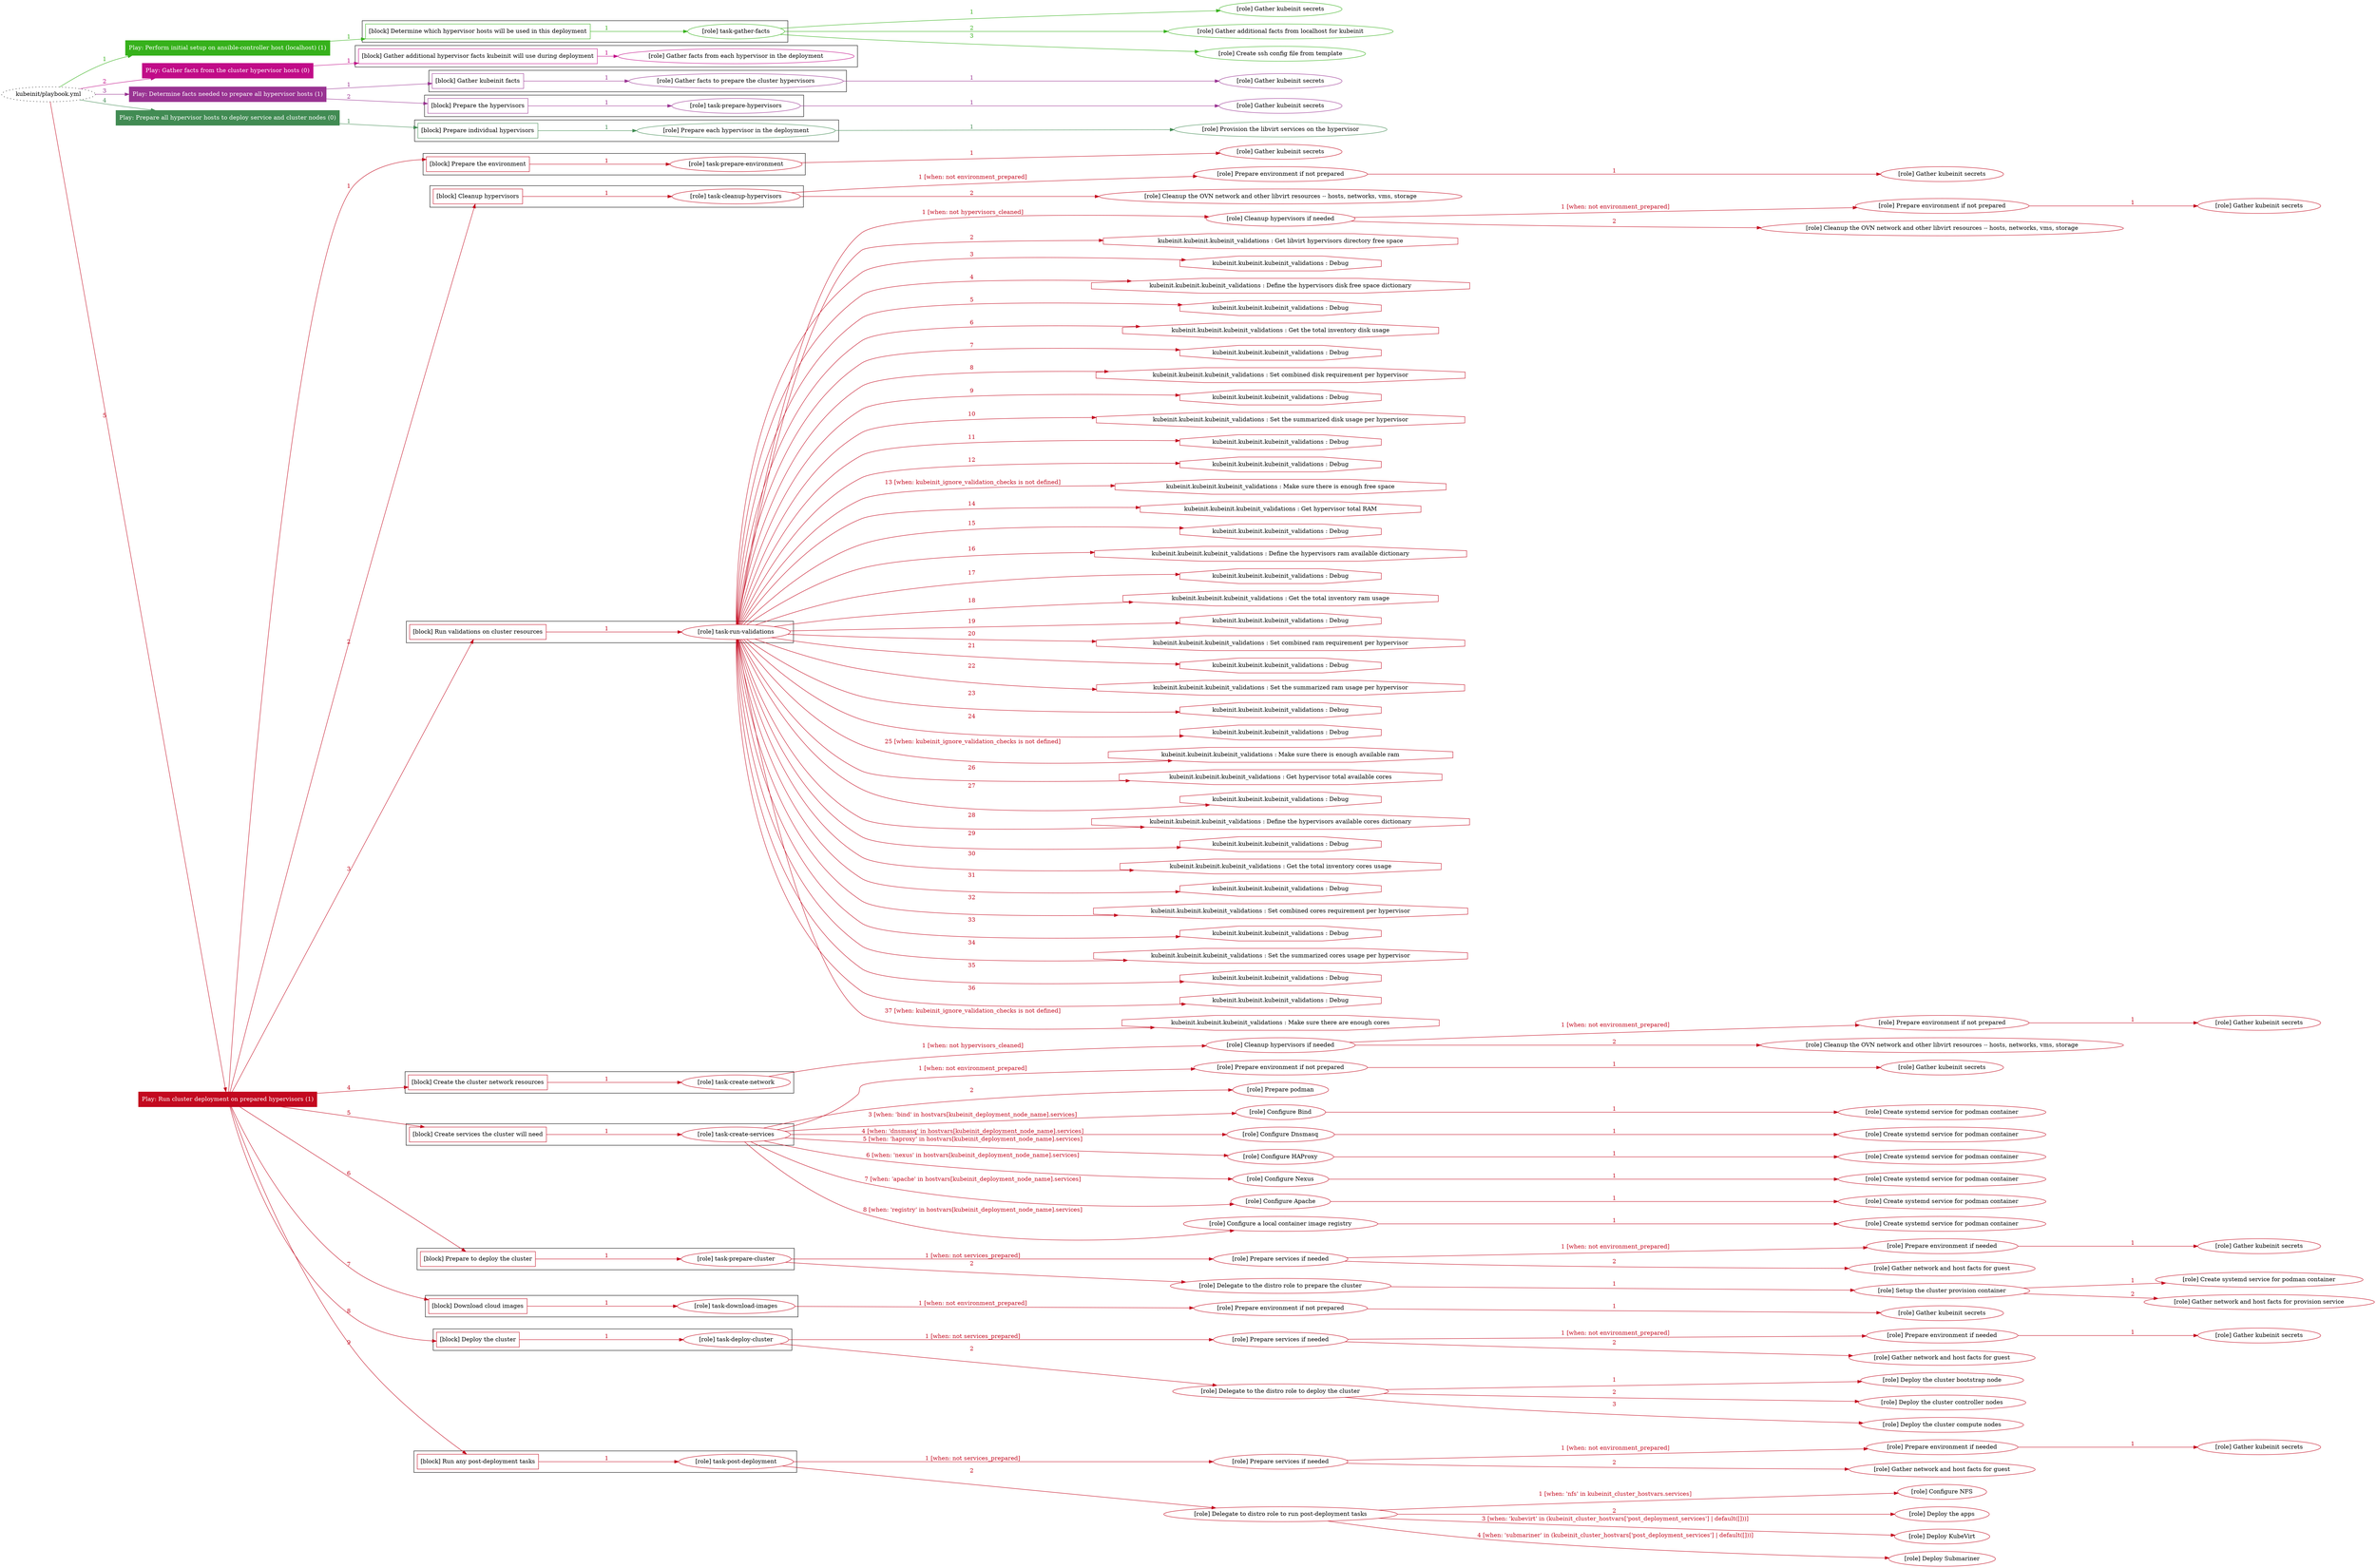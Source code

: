 digraph {
	graph [concentrate=true ordering=in rankdir=LR ratio=fill]
	edge [esep=5 sep=10]
	"kubeinit/playbook.yml" [URL="/home/runner/work/kubeinit/kubeinit/kubeinit/playbook.yml" id=playbook_defd6d3c style=dotted]
	play_cadb5b69 [label="Play: Perform initial setup on ansible-controller host (localhost) (1)" URL="/home/runner/work/kubeinit/kubeinit/kubeinit/playbook.yml" color="#36b11b" fontcolor="#ffffff" id=play_cadb5b69 shape=box style=filled tooltip=localhost]
	"kubeinit/playbook.yml" -> play_cadb5b69 [label="1 " color="#36b11b" fontcolor="#36b11b" id=edge_41738f1e labeltooltip="1 " tooltip="1 "]
	subgraph "Gather kubeinit secrets" {
		role_c99b0bc4 [label="[role] Gather kubeinit secrets" URL="/home/runner/.ansible/collections/ansible_collections/kubeinit/kubeinit/roles/kubeinit_prepare/tasks/build_hypervisors_group.yml" color="#36b11b" id=role_c99b0bc4 tooltip="Gather kubeinit secrets"]
	}
	subgraph "Gather additional facts from localhost for kubeinit" {
		role_4a5fd40f [label="[role] Gather additional facts from localhost for kubeinit" URL="/home/runner/.ansible/collections/ansible_collections/kubeinit/kubeinit/roles/kubeinit_prepare/tasks/build_hypervisors_group.yml" color="#36b11b" id=role_4a5fd40f tooltip="Gather additional facts from localhost for kubeinit"]
	}
	subgraph "Create ssh config file from template" {
		role_131f2c33 [label="[role] Create ssh config file from template" URL="/home/runner/.ansible/collections/ansible_collections/kubeinit/kubeinit/roles/kubeinit_prepare/tasks/build_hypervisors_group.yml" color="#36b11b" id=role_131f2c33 tooltip="Create ssh config file from template"]
	}
	subgraph "task-gather-facts" {
		role_2136cd64 [label="[role] task-gather-facts" URL="/home/runner/work/kubeinit/kubeinit/kubeinit/playbook.yml" color="#36b11b" id=role_2136cd64 tooltip="task-gather-facts"]
		role_2136cd64 -> role_c99b0bc4 [label="1 " color="#36b11b" fontcolor="#36b11b" id=edge_e270935b labeltooltip="1 " tooltip="1 "]
		role_2136cd64 -> role_4a5fd40f [label="2 " color="#36b11b" fontcolor="#36b11b" id=edge_f7240ece labeltooltip="2 " tooltip="2 "]
		role_2136cd64 -> role_131f2c33 [label="3 " color="#36b11b" fontcolor="#36b11b" id=edge_73e0a546 labeltooltip="3 " tooltip="3 "]
	}
	subgraph "Play: Perform initial setup on ansible-controller host (localhost) (1)" {
		play_cadb5b69 -> block_1c2b9fc7 [label=1 color="#36b11b" fontcolor="#36b11b" id=edge_fa8599db labeltooltip=1 tooltip=1]
		subgraph cluster_block_1c2b9fc7 {
			block_1c2b9fc7 [label="[block] Determine which hypervisor hosts will be used in this deployment" URL="/home/runner/work/kubeinit/kubeinit/kubeinit/playbook.yml" color="#36b11b" id=block_1c2b9fc7 labeltooltip="Determine which hypervisor hosts will be used in this deployment" shape=box tooltip="Determine which hypervisor hosts will be used in this deployment"]
			block_1c2b9fc7 -> role_2136cd64 [label="1 " color="#36b11b" fontcolor="#36b11b" id=edge_316c8d3b labeltooltip="1 " tooltip="1 "]
		}
	}
	play_e685a822 [label="Play: Gather facts from the cluster hypervisor hosts (0)" URL="/home/runner/work/kubeinit/kubeinit/kubeinit/playbook.yml" color="#c10b88" fontcolor="#ffffff" id=play_e685a822 shape=box style=filled tooltip="Play: Gather facts from the cluster hypervisor hosts (0)"]
	"kubeinit/playbook.yml" -> play_e685a822 [label="2 " color="#c10b88" fontcolor="#c10b88" id=edge_7990fff9 labeltooltip="2 " tooltip="2 "]
	subgraph "Gather facts from each hypervisor in the deployment" {
		role_2b73b4a5 [label="[role] Gather facts from each hypervisor in the deployment" URL="/home/runner/work/kubeinit/kubeinit/kubeinit/playbook.yml" color="#c10b88" id=role_2b73b4a5 tooltip="Gather facts from each hypervisor in the deployment"]
	}
	subgraph "Play: Gather facts from the cluster hypervisor hosts (0)" {
		play_e685a822 -> block_6120fcb5 [label=1 color="#c10b88" fontcolor="#c10b88" id=edge_a12c9599 labeltooltip=1 tooltip=1]
		subgraph cluster_block_6120fcb5 {
			block_6120fcb5 [label="[block] Gather additional hypervisor facts kubeinit will use during deployment" URL="/home/runner/work/kubeinit/kubeinit/kubeinit/playbook.yml" color="#c10b88" id=block_6120fcb5 labeltooltip="Gather additional hypervisor facts kubeinit will use during deployment" shape=box tooltip="Gather additional hypervisor facts kubeinit will use during deployment"]
			block_6120fcb5 -> role_2b73b4a5 [label="1 " color="#c10b88" fontcolor="#c10b88" id=edge_1397161a labeltooltip="1 " tooltip="1 "]
		}
	}
	play_0b59ffd7 [label="Play: Determine facts needed to prepare all hypervisor hosts (1)" URL="/home/runner/work/kubeinit/kubeinit/kubeinit/playbook.yml" color="#993392" fontcolor="#ffffff" id=play_0b59ffd7 shape=box style=filled tooltip=localhost]
	"kubeinit/playbook.yml" -> play_0b59ffd7 [label="3 " color="#993392" fontcolor="#993392" id=edge_f92780e1 labeltooltip="3 " tooltip="3 "]
	subgraph "Gather kubeinit secrets" {
		role_fa0de8d3 [label="[role] Gather kubeinit secrets" URL="/home/runner/.ansible/collections/ansible_collections/kubeinit/kubeinit/roles/kubeinit_prepare/tasks/gather_kubeinit_facts.yml" color="#993392" id=role_fa0de8d3 tooltip="Gather kubeinit secrets"]
	}
	subgraph "Gather facts to prepare the cluster hypervisors" {
		role_9e778212 [label="[role] Gather facts to prepare the cluster hypervisors" URL="/home/runner/work/kubeinit/kubeinit/kubeinit/playbook.yml" color="#993392" id=role_9e778212 tooltip="Gather facts to prepare the cluster hypervisors"]
		role_9e778212 -> role_fa0de8d3 [label="1 " color="#993392" fontcolor="#993392" id=edge_2749f65e labeltooltip="1 " tooltip="1 "]
	}
	subgraph "Gather kubeinit secrets" {
		role_ca6a8379 [label="[role] Gather kubeinit secrets" URL="/home/runner/.ansible/collections/ansible_collections/kubeinit/kubeinit/roles/kubeinit_prepare/tasks/gather_kubeinit_facts.yml" color="#993392" id=role_ca6a8379 tooltip="Gather kubeinit secrets"]
	}
	subgraph "task-prepare-hypervisors" {
		role_f93fc26d [label="[role] task-prepare-hypervisors" URL="/home/runner/work/kubeinit/kubeinit/kubeinit/playbook.yml" color="#993392" id=role_f93fc26d tooltip="task-prepare-hypervisors"]
		role_f93fc26d -> role_ca6a8379 [label="1 " color="#993392" fontcolor="#993392" id=edge_3955115e labeltooltip="1 " tooltip="1 "]
	}
	subgraph "Play: Determine facts needed to prepare all hypervisor hosts (1)" {
		play_0b59ffd7 -> block_5ea958ad [label=1 color="#993392" fontcolor="#993392" id=edge_079eda52 labeltooltip=1 tooltip=1]
		subgraph cluster_block_5ea958ad {
			block_5ea958ad [label="[block] Gather kubeinit facts" URL="/home/runner/work/kubeinit/kubeinit/kubeinit/playbook.yml" color="#993392" id=block_5ea958ad labeltooltip="Gather kubeinit facts" shape=box tooltip="Gather kubeinit facts"]
			block_5ea958ad -> role_9e778212 [label="1 " color="#993392" fontcolor="#993392" id=edge_c44f5fae labeltooltip="1 " tooltip="1 "]
		}
		play_0b59ffd7 -> block_9f57995d [label=2 color="#993392" fontcolor="#993392" id=edge_d08e2d30 labeltooltip=2 tooltip=2]
		subgraph cluster_block_9f57995d {
			block_9f57995d [label="[block] Prepare the hypervisors" URL="/home/runner/work/kubeinit/kubeinit/kubeinit/playbook.yml" color="#993392" id=block_9f57995d labeltooltip="Prepare the hypervisors" shape=box tooltip="Prepare the hypervisors"]
			block_9f57995d -> role_f93fc26d [label="1 " color="#993392" fontcolor="#993392" id=edge_d56711bc labeltooltip="1 " tooltip="1 "]
		}
	}
	play_66f8c94f [label="Play: Prepare all hypervisor hosts to deploy service and cluster nodes (0)" URL="/home/runner/work/kubeinit/kubeinit/kubeinit/playbook.yml" color="#418b53" fontcolor="#ffffff" id=play_66f8c94f shape=box style=filled tooltip="Play: Prepare all hypervisor hosts to deploy service and cluster nodes (0)"]
	"kubeinit/playbook.yml" -> play_66f8c94f [label="4 " color="#418b53" fontcolor="#418b53" id=edge_c2e6bf95 labeltooltip="4 " tooltip="4 "]
	subgraph "Provision the libvirt services on the hypervisor" {
		role_2946f780 [label="[role] Provision the libvirt services on the hypervisor" URL="/home/runner/.ansible/collections/ansible_collections/kubeinit/kubeinit/roles/kubeinit_prepare/tasks/prepare_hypervisor.yml" color="#418b53" id=role_2946f780 tooltip="Provision the libvirt services on the hypervisor"]
	}
	subgraph "Prepare each hypervisor in the deployment" {
		role_d3434e6d [label="[role] Prepare each hypervisor in the deployment" URL="/home/runner/work/kubeinit/kubeinit/kubeinit/playbook.yml" color="#418b53" id=role_d3434e6d tooltip="Prepare each hypervisor in the deployment"]
		role_d3434e6d -> role_2946f780 [label="1 " color="#418b53" fontcolor="#418b53" id=edge_d3fc4c14 labeltooltip="1 " tooltip="1 "]
	}
	subgraph "Play: Prepare all hypervisor hosts to deploy service and cluster nodes (0)" {
		play_66f8c94f -> block_b4f6f372 [label=1 color="#418b53" fontcolor="#418b53" id=edge_ecb5cf54 labeltooltip=1 tooltip=1]
		subgraph cluster_block_b4f6f372 {
			block_b4f6f372 [label="[block] Prepare individual hypervisors" URL="/home/runner/work/kubeinit/kubeinit/kubeinit/playbook.yml" color="#418b53" id=block_b4f6f372 labeltooltip="Prepare individual hypervisors" shape=box tooltip="Prepare individual hypervisors"]
			block_b4f6f372 -> role_d3434e6d [label="1 " color="#418b53" fontcolor="#418b53" id=edge_a894a8bc labeltooltip="1 " tooltip="1 "]
		}
	}
	play_91823df2 [label="Play: Run cluster deployment on prepared hypervisors (1)" URL="/home/runner/work/kubeinit/kubeinit/kubeinit/playbook.yml" color="#c3091f" fontcolor="#ffffff" id=play_91823df2 shape=box style=filled tooltip=localhost]
	"kubeinit/playbook.yml" -> play_91823df2 [label="5 " color="#c3091f" fontcolor="#c3091f" id=edge_8077525c labeltooltip="5 " tooltip="5 "]
	subgraph "Gather kubeinit secrets" {
		role_f26dfec3 [label="[role] Gather kubeinit secrets" URL="/home/runner/.ansible/collections/ansible_collections/kubeinit/kubeinit/roles/kubeinit_prepare/tasks/gather_kubeinit_facts.yml" color="#c3091f" id=role_f26dfec3 tooltip="Gather kubeinit secrets"]
	}
	subgraph "task-prepare-environment" {
		role_81aa20c5 [label="[role] task-prepare-environment" URL="/home/runner/work/kubeinit/kubeinit/kubeinit/playbook.yml" color="#c3091f" id=role_81aa20c5 tooltip="task-prepare-environment"]
		role_81aa20c5 -> role_f26dfec3 [label="1 " color="#c3091f" fontcolor="#c3091f" id=edge_fcc30f13 labeltooltip="1 " tooltip="1 "]
	}
	subgraph "Gather kubeinit secrets" {
		role_30a58b09 [label="[role] Gather kubeinit secrets" URL="/home/runner/.ansible/collections/ansible_collections/kubeinit/kubeinit/roles/kubeinit_prepare/tasks/gather_kubeinit_facts.yml" color="#c3091f" id=role_30a58b09 tooltip="Gather kubeinit secrets"]
	}
	subgraph "Prepare environment if not prepared" {
		role_471e0cd4 [label="[role] Prepare environment if not prepared" URL="/home/runner/.ansible/collections/ansible_collections/kubeinit/kubeinit/roles/kubeinit_prepare/tasks/cleanup_hypervisors.yml" color="#c3091f" id=role_471e0cd4 tooltip="Prepare environment if not prepared"]
		role_471e0cd4 -> role_30a58b09 [label="1 " color="#c3091f" fontcolor="#c3091f" id=edge_9afc2d23 labeltooltip="1 " tooltip="1 "]
	}
	subgraph "Cleanup the OVN network and other libvirt resources -- hosts, networks, vms, storage" {
		role_0b6129af [label="[role] Cleanup the OVN network and other libvirt resources -- hosts, networks, vms, storage" URL="/home/runner/.ansible/collections/ansible_collections/kubeinit/kubeinit/roles/kubeinit_prepare/tasks/cleanup_hypervisors.yml" color="#c3091f" id=role_0b6129af tooltip="Cleanup the OVN network and other libvirt resources -- hosts, networks, vms, storage"]
	}
	subgraph "task-cleanup-hypervisors" {
		role_2a043fc5 [label="[role] task-cleanup-hypervisors" URL="/home/runner/work/kubeinit/kubeinit/kubeinit/playbook.yml" color="#c3091f" id=role_2a043fc5 tooltip="task-cleanup-hypervisors"]
		role_2a043fc5 -> role_471e0cd4 [label="1 [when: not environment_prepared]" color="#c3091f" fontcolor="#c3091f" id=edge_76e91776 labeltooltip="1 [when: not environment_prepared]" tooltip="1 [when: not environment_prepared]"]
		role_2a043fc5 -> role_0b6129af [label="2 " color="#c3091f" fontcolor="#c3091f" id=edge_57abfea5 labeltooltip="2 " tooltip="2 "]
	}
	subgraph "Gather kubeinit secrets" {
		role_299ffc41 [label="[role] Gather kubeinit secrets" URL="/home/runner/.ansible/collections/ansible_collections/kubeinit/kubeinit/roles/kubeinit_prepare/tasks/gather_kubeinit_facts.yml" color="#c3091f" id=role_299ffc41 tooltip="Gather kubeinit secrets"]
	}
	subgraph "Prepare environment if not prepared" {
		role_151e60aa [label="[role] Prepare environment if not prepared" URL="/home/runner/.ansible/collections/ansible_collections/kubeinit/kubeinit/roles/kubeinit_prepare/tasks/cleanup_hypervisors.yml" color="#c3091f" id=role_151e60aa tooltip="Prepare environment if not prepared"]
		role_151e60aa -> role_299ffc41 [label="1 " color="#c3091f" fontcolor="#c3091f" id=edge_3cd36078 labeltooltip="1 " tooltip="1 "]
	}
	subgraph "Cleanup the OVN network and other libvirt resources -- hosts, networks, vms, storage" {
		role_39a69676 [label="[role] Cleanup the OVN network and other libvirt resources -- hosts, networks, vms, storage" URL="/home/runner/.ansible/collections/ansible_collections/kubeinit/kubeinit/roles/kubeinit_prepare/tasks/cleanup_hypervisors.yml" color="#c3091f" id=role_39a69676 tooltip="Cleanup the OVN network and other libvirt resources -- hosts, networks, vms, storage"]
	}
	subgraph "Cleanup hypervisors if needed" {
		role_60a64f13 [label="[role] Cleanup hypervisors if needed" URL="/home/runner/.ansible/collections/ansible_collections/kubeinit/kubeinit/roles/kubeinit_validations/tasks/main.yml" color="#c3091f" id=role_60a64f13 tooltip="Cleanup hypervisors if needed"]
		role_60a64f13 -> role_151e60aa [label="1 [when: not environment_prepared]" color="#c3091f" fontcolor="#c3091f" id=edge_db760de7 labeltooltip="1 [when: not environment_prepared]" tooltip="1 [when: not environment_prepared]"]
		role_60a64f13 -> role_39a69676 [label="2 " color="#c3091f" fontcolor="#c3091f" id=edge_b035e4f2 labeltooltip="2 " tooltip="2 "]
	}
	subgraph "task-run-validations" {
		role_95f3f25c [label="[role] task-run-validations" URL="/home/runner/work/kubeinit/kubeinit/kubeinit/playbook.yml" color="#c3091f" id=role_95f3f25c tooltip="task-run-validations"]
		role_95f3f25c -> role_60a64f13 [label="1 [when: not hypervisors_cleaned]" color="#c3091f" fontcolor="#c3091f" id=edge_22f6df49 labeltooltip="1 [when: not hypervisors_cleaned]" tooltip="1 [when: not hypervisors_cleaned]"]
		task_d018c7f9 [label="kubeinit.kubeinit.kubeinit_validations : Get libvirt hypervisors directory free space" URL="/home/runner/.ansible/collections/ansible_collections/kubeinit/kubeinit/roles/kubeinit_validations/tasks/10_libvirt_free_space.yml" color="#c3091f" id=task_d018c7f9 shape=octagon tooltip="kubeinit.kubeinit.kubeinit_validations : Get libvirt hypervisors directory free space"]
		role_95f3f25c -> task_d018c7f9 [label="2 " color="#c3091f" fontcolor="#c3091f" id=edge_c72479b3 labeltooltip="2 " tooltip="2 "]
		task_ebd91d46 [label="kubeinit.kubeinit.kubeinit_validations : Debug" URL="/home/runner/.ansible/collections/ansible_collections/kubeinit/kubeinit/roles/kubeinit_validations/tasks/10_libvirt_free_space.yml" color="#c3091f" id=task_ebd91d46 shape=octagon tooltip="kubeinit.kubeinit.kubeinit_validations : Debug"]
		role_95f3f25c -> task_ebd91d46 [label="3 " color="#c3091f" fontcolor="#c3091f" id=edge_27d1e345 labeltooltip="3 " tooltip="3 "]
		task_9ae33e2a [label="kubeinit.kubeinit.kubeinit_validations : Define the hypervisors disk free space dictionary" URL="/home/runner/.ansible/collections/ansible_collections/kubeinit/kubeinit/roles/kubeinit_validations/tasks/10_libvirt_free_space.yml" color="#c3091f" id=task_9ae33e2a shape=octagon tooltip="kubeinit.kubeinit.kubeinit_validations : Define the hypervisors disk free space dictionary"]
		role_95f3f25c -> task_9ae33e2a [label="4 " color="#c3091f" fontcolor="#c3091f" id=edge_edb196d2 labeltooltip="4 " tooltip="4 "]
		task_01fdca9a [label="kubeinit.kubeinit.kubeinit_validations : Debug" URL="/home/runner/.ansible/collections/ansible_collections/kubeinit/kubeinit/roles/kubeinit_validations/tasks/10_libvirt_free_space.yml" color="#c3091f" id=task_01fdca9a shape=octagon tooltip="kubeinit.kubeinit.kubeinit_validations : Debug"]
		role_95f3f25c -> task_01fdca9a [label="5 " color="#c3091f" fontcolor="#c3091f" id=edge_af1cee1e labeltooltip="5 " tooltip="5 "]
		task_f0478f64 [label="kubeinit.kubeinit.kubeinit_validations : Get the total inventory disk usage" URL="/home/runner/.ansible/collections/ansible_collections/kubeinit/kubeinit/roles/kubeinit_validations/tasks/10_libvirt_free_space.yml" color="#c3091f" id=task_f0478f64 shape=octagon tooltip="kubeinit.kubeinit.kubeinit_validations : Get the total inventory disk usage"]
		role_95f3f25c -> task_f0478f64 [label="6 " color="#c3091f" fontcolor="#c3091f" id=edge_78fcf7ea labeltooltip="6 " tooltip="6 "]
		task_f42abc45 [label="kubeinit.kubeinit.kubeinit_validations : Debug" URL="/home/runner/.ansible/collections/ansible_collections/kubeinit/kubeinit/roles/kubeinit_validations/tasks/10_libvirt_free_space.yml" color="#c3091f" id=task_f42abc45 shape=octagon tooltip="kubeinit.kubeinit.kubeinit_validations : Debug"]
		role_95f3f25c -> task_f42abc45 [label="7 " color="#c3091f" fontcolor="#c3091f" id=edge_cb6ddc36 labeltooltip="7 " tooltip="7 "]
		task_5655b9d2 [label="kubeinit.kubeinit.kubeinit_validations : Set combined disk requirement per hypervisor" URL="/home/runner/.ansible/collections/ansible_collections/kubeinit/kubeinit/roles/kubeinit_validations/tasks/10_libvirt_free_space.yml" color="#c3091f" id=task_5655b9d2 shape=octagon tooltip="kubeinit.kubeinit.kubeinit_validations : Set combined disk requirement per hypervisor"]
		role_95f3f25c -> task_5655b9d2 [label="8 " color="#c3091f" fontcolor="#c3091f" id=edge_59fba05a labeltooltip="8 " tooltip="8 "]
		task_5bbe1ee0 [label="kubeinit.kubeinit.kubeinit_validations : Debug" URL="/home/runner/.ansible/collections/ansible_collections/kubeinit/kubeinit/roles/kubeinit_validations/tasks/10_libvirt_free_space.yml" color="#c3091f" id=task_5bbe1ee0 shape=octagon tooltip="kubeinit.kubeinit.kubeinit_validations : Debug"]
		role_95f3f25c -> task_5bbe1ee0 [label="9 " color="#c3091f" fontcolor="#c3091f" id=edge_2d4600f4 labeltooltip="9 " tooltip="9 "]
		task_52f7f956 [label="kubeinit.kubeinit.kubeinit_validations : Set the summarized disk usage per hypervisor" URL="/home/runner/.ansible/collections/ansible_collections/kubeinit/kubeinit/roles/kubeinit_validations/tasks/10_libvirt_free_space.yml" color="#c3091f" id=task_52f7f956 shape=octagon tooltip="kubeinit.kubeinit.kubeinit_validations : Set the summarized disk usage per hypervisor"]
		role_95f3f25c -> task_52f7f956 [label="10 " color="#c3091f" fontcolor="#c3091f" id=edge_c54697d0 labeltooltip="10 " tooltip="10 "]
		task_50a2bcdb [label="kubeinit.kubeinit.kubeinit_validations : Debug" URL="/home/runner/.ansible/collections/ansible_collections/kubeinit/kubeinit/roles/kubeinit_validations/tasks/10_libvirt_free_space.yml" color="#c3091f" id=task_50a2bcdb shape=octagon tooltip="kubeinit.kubeinit.kubeinit_validations : Debug"]
		role_95f3f25c -> task_50a2bcdb [label="11 " color="#c3091f" fontcolor="#c3091f" id=edge_7e21f8a5 labeltooltip="11 " tooltip="11 "]
		task_b4a18e16 [label="kubeinit.kubeinit.kubeinit_validations : Debug" URL="/home/runner/.ansible/collections/ansible_collections/kubeinit/kubeinit/roles/kubeinit_validations/tasks/10_libvirt_free_space.yml" color="#c3091f" id=task_b4a18e16 shape=octagon tooltip="kubeinit.kubeinit.kubeinit_validations : Debug"]
		role_95f3f25c -> task_b4a18e16 [label="12 " color="#c3091f" fontcolor="#c3091f" id=edge_c548209b labeltooltip="12 " tooltip="12 "]
		task_aa655f35 [label="kubeinit.kubeinit.kubeinit_validations : Make sure there is enough free space" URL="/home/runner/.ansible/collections/ansible_collections/kubeinit/kubeinit/roles/kubeinit_validations/tasks/10_libvirt_free_space.yml" color="#c3091f" id=task_aa655f35 shape=octagon tooltip="kubeinit.kubeinit.kubeinit_validations : Make sure there is enough free space"]
		role_95f3f25c -> task_aa655f35 [label="13 [when: kubeinit_ignore_validation_checks is not defined]" color="#c3091f" fontcolor="#c3091f" id=edge_c465067a labeltooltip="13 [when: kubeinit_ignore_validation_checks is not defined]" tooltip="13 [when: kubeinit_ignore_validation_checks is not defined]"]
		task_03a2c5e1 [label="kubeinit.kubeinit.kubeinit_validations : Get hypervisor total RAM" URL="/home/runner/.ansible/collections/ansible_collections/kubeinit/kubeinit/roles/kubeinit_validations/tasks/20_libvirt_available_ram.yml" color="#c3091f" id=task_03a2c5e1 shape=octagon tooltip="kubeinit.kubeinit.kubeinit_validations : Get hypervisor total RAM"]
		role_95f3f25c -> task_03a2c5e1 [label="14 " color="#c3091f" fontcolor="#c3091f" id=edge_55604e5a labeltooltip="14 " tooltip="14 "]
		task_ecdc1c21 [label="kubeinit.kubeinit.kubeinit_validations : Debug" URL="/home/runner/.ansible/collections/ansible_collections/kubeinit/kubeinit/roles/kubeinit_validations/tasks/20_libvirt_available_ram.yml" color="#c3091f" id=task_ecdc1c21 shape=octagon tooltip="kubeinit.kubeinit.kubeinit_validations : Debug"]
		role_95f3f25c -> task_ecdc1c21 [label="15 " color="#c3091f" fontcolor="#c3091f" id=edge_1ff4c15c labeltooltip="15 " tooltip="15 "]
		task_9d2ddc4b [label="kubeinit.kubeinit.kubeinit_validations : Define the hypervisors ram available dictionary" URL="/home/runner/.ansible/collections/ansible_collections/kubeinit/kubeinit/roles/kubeinit_validations/tasks/20_libvirt_available_ram.yml" color="#c3091f" id=task_9d2ddc4b shape=octagon tooltip="kubeinit.kubeinit.kubeinit_validations : Define the hypervisors ram available dictionary"]
		role_95f3f25c -> task_9d2ddc4b [label="16 " color="#c3091f" fontcolor="#c3091f" id=edge_29225696 labeltooltip="16 " tooltip="16 "]
		task_9259b26c [label="kubeinit.kubeinit.kubeinit_validations : Debug" URL="/home/runner/.ansible/collections/ansible_collections/kubeinit/kubeinit/roles/kubeinit_validations/tasks/20_libvirt_available_ram.yml" color="#c3091f" id=task_9259b26c shape=octagon tooltip="kubeinit.kubeinit.kubeinit_validations : Debug"]
		role_95f3f25c -> task_9259b26c [label="17 " color="#c3091f" fontcolor="#c3091f" id=edge_cc543d32 labeltooltip="17 " tooltip="17 "]
		task_c0f920ba [label="kubeinit.kubeinit.kubeinit_validations : Get the total inventory ram usage" URL="/home/runner/.ansible/collections/ansible_collections/kubeinit/kubeinit/roles/kubeinit_validations/tasks/20_libvirt_available_ram.yml" color="#c3091f" id=task_c0f920ba shape=octagon tooltip="kubeinit.kubeinit.kubeinit_validations : Get the total inventory ram usage"]
		role_95f3f25c -> task_c0f920ba [label="18 " color="#c3091f" fontcolor="#c3091f" id=edge_74ef8fe6 labeltooltip="18 " tooltip="18 "]
		task_e415a461 [label="kubeinit.kubeinit.kubeinit_validations : Debug" URL="/home/runner/.ansible/collections/ansible_collections/kubeinit/kubeinit/roles/kubeinit_validations/tasks/20_libvirt_available_ram.yml" color="#c3091f" id=task_e415a461 shape=octagon tooltip="kubeinit.kubeinit.kubeinit_validations : Debug"]
		role_95f3f25c -> task_e415a461 [label="19 " color="#c3091f" fontcolor="#c3091f" id=edge_500d60bf labeltooltip="19 " tooltip="19 "]
		task_dff0bc5f [label="kubeinit.kubeinit.kubeinit_validations : Set combined ram requirement per hypervisor" URL="/home/runner/.ansible/collections/ansible_collections/kubeinit/kubeinit/roles/kubeinit_validations/tasks/20_libvirt_available_ram.yml" color="#c3091f" id=task_dff0bc5f shape=octagon tooltip="kubeinit.kubeinit.kubeinit_validations : Set combined ram requirement per hypervisor"]
		role_95f3f25c -> task_dff0bc5f [label="20 " color="#c3091f" fontcolor="#c3091f" id=edge_56545c26 labeltooltip="20 " tooltip="20 "]
		task_745c448c [label="kubeinit.kubeinit.kubeinit_validations : Debug" URL="/home/runner/.ansible/collections/ansible_collections/kubeinit/kubeinit/roles/kubeinit_validations/tasks/20_libvirt_available_ram.yml" color="#c3091f" id=task_745c448c shape=octagon tooltip="kubeinit.kubeinit.kubeinit_validations : Debug"]
		role_95f3f25c -> task_745c448c [label="21 " color="#c3091f" fontcolor="#c3091f" id=edge_e9aba3b9 labeltooltip="21 " tooltip="21 "]
		task_4aebdd20 [label="kubeinit.kubeinit.kubeinit_validations : Set the summarized ram usage per hypervisor" URL="/home/runner/.ansible/collections/ansible_collections/kubeinit/kubeinit/roles/kubeinit_validations/tasks/20_libvirt_available_ram.yml" color="#c3091f" id=task_4aebdd20 shape=octagon tooltip="kubeinit.kubeinit.kubeinit_validations : Set the summarized ram usage per hypervisor"]
		role_95f3f25c -> task_4aebdd20 [label="22 " color="#c3091f" fontcolor="#c3091f" id=edge_92859fe3 labeltooltip="22 " tooltip="22 "]
		task_b24b7dc8 [label="kubeinit.kubeinit.kubeinit_validations : Debug" URL="/home/runner/.ansible/collections/ansible_collections/kubeinit/kubeinit/roles/kubeinit_validations/tasks/20_libvirt_available_ram.yml" color="#c3091f" id=task_b24b7dc8 shape=octagon tooltip="kubeinit.kubeinit.kubeinit_validations : Debug"]
		role_95f3f25c -> task_b24b7dc8 [label="23 " color="#c3091f" fontcolor="#c3091f" id=edge_e24a9fde labeltooltip="23 " tooltip="23 "]
		task_14103bd8 [label="kubeinit.kubeinit.kubeinit_validations : Debug" URL="/home/runner/.ansible/collections/ansible_collections/kubeinit/kubeinit/roles/kubeinit_validations/tasks/20_libvirt_available_ram.yml" color="#c3091f" id=task_14103bd8 shape=octagon tooltip="kubeinit.kubeinit.kubeinit_validations : Debug"]
		role_95f3f25c -> task_14103bd8 [label="24 " color="#c3091f" fontcolor="#c3091f" id=edge_b5106e2e labeltooltip="24 " tooltip="24 "]
		task_14f820af [label="kubeinit.kubeinit.kubeinit_validations : Make sure there is enough available ram" URL="/home/runner/.ansible/collections/ansible_collections/kubeinit/kubeinit/roles/kubeinit_validations/tasks/20_libvirt_available_ram.yml" color="#c3091f" id=task_14f820af shape=octagon tooltip="kubeinit.kubeinit.kubeinit_validations : Make sure there is enough available ram"]
		role_95f3f25c -> task_14f820af [label="25 [when: kubeinit_ignore_validation_checks is not defined]" color="#c3091f" fontcolor="#c3091f" id=edge_ee3da785 labeltooltip="25 [when: kubeinit_ignore_validation_checks is not defined]" tooltip="25 [when: kubeinit_ignore_validation_checks is not defined]"]
		task_ad6cb830 [label="kubeinit.kubeinit.kubeinit_validations : Get hypervisor total available cores" URL="/home/runner/.ansible/collections/ansible_collections/kubeinit/kubeinit/roles/kubeinit_validations/tasks/30_libvirt_check_cpu_cores.yml" color="#c3091f" id=task_ad6cb830 shape=octagon tooltip="kubeinit.kubeinit.kubeinit_validations : Get hypervisor total available cores"]
		role_95f3f25c -> task_ad6cb830 [label="26 " color="#c3091f" fontcolor="#c3091f" id=edge_096552c3 labeltooltip="26 " tooltip="26 "]
		task_f3094e76 [label="kubeinit.kubeinit.kubeinit_validations : Debug" URL="/home/runner/.ansible/collections/ansible_collections/kubeinit/kubeinit/roles/kubeinit_validations/tasks/30_libvirt_check_cpu_cores.yml" color="#c3091f" id=task_f3094e76 shape=octagon tooltip="kubeinit.kubeinit.kubeinit_validations : Debug"]
		role_95f3f25c -> task_f3094e76 [label="27 " color="#c3091f" fontcolor="#c3091f" id=edge_e77295b7 labeltooltip="27 " tooltip="27 "]
		task_bf9b6e05 [label="kubeinit.kubeinit.kubeinit_validations : Define the hypervisors available cores dictionary" URL="/home/runner/.ansible/collections/ansible_collections/kubeinit/kubeinit/roles/kubeinit_validations/tasks/30_libvirt_check_cpu_cores.yml" color="#c3091f" id=task_bf9b6e05 shape=octagon tooltip="kubeinit.kubeinit.kubeinit_validations : Define the hypervisors available cores dictionary"]
		role_95f3f25c -> task_bf9b6e05 [label="28 " color="#c3091f" fontcolor="#c3091f" id=edge_1cbb7911 labeltooltip="28 " tooltip="28 "]
		task_5d17ef82 [label="kubeinit.kubeinit.kubeinit_validations : Debug" URL="/home/runner/.ansible/collections/ansible_collections/kubeinit/kubeinit/roles/kubeinit_validations/tasks/30_libvirt_check_cpu_cores.yml" color="#c3091f" id=task_5d17ef82 shape=octagon tooltip="kubeinit.kubeinit.kubeinit_validations : Debug"]
		role_95f3f25c -> task_5d17ef82 [label="29 " color="#c3091f" fontcolor="#c3091f" id=edge_6288d334 labeltooltip="29 " tooltip="29 "]
		task_3211fe36 [label="kubeinit.kubeinit.kubeinit_validations : Get the total inventory cores usage" URL="/home/runner/.ansible/collections/ansible_collections/kubeinit/kubeinit/roles/kubeinit_validations/tasks/30_libvirt_check_cpu_cores.yml" color="#c3091f" id=task_3211fe36 shape=octagon tooltip="kubeinit.kubeinit.kubeinit_validations : Get the total inventory cores usage"]
		role_95f3f25c -> task_3211fe36 [label="30 " color="#c3091f" fontcolor="#c3091f" id=edge_18b11605 labeltooltip="30 " tooltip="30 "]
		task_1d45f46f [label="kubeinit.kubeinit.kubeinit_validations : Debug" URL="/home/runner/.ansible/collections/ansible_collections/kubeinit/kubeinit/roles/kubeinit_validations/tasks/30_libvirt_check_cpu_cores.yml" color="#c3091f" id=task_1d45f46f shape=octagon tooltip="kubeinit.kubeinit.kubeinit_validations : Debug"]
		role_95f3f25c -> task_1d45f46f [label="31 " color="#c3091f" fontcolor="#c3091f" id=edge_8f167d3a labeltooltip="31 " tooltip="31 "]
		task_232d313d [label="kubeinit.kubeinit.kubeinit_validations : Set combined cores requirement per hypervisor" URL="/home/runner/.ansible/collections/ansible_collections/kubeinit/kubeinit/roles/kubeinit_validations/tasks/30_libvirt_check_cpu_cores.yml" color="#c3091f" id=task_232d313d shape=octagon tooltip="kubeinit.kubeinit.kubeinit_validations : Set combined cores requirement per hypervisor"]
		role_95f3f25c -> task_232d313d [label="32 " color="#c3091f" fontcolor="#c3091f" id=edge_108226a9 labeltooltip="32 " tooltip="32 "]
		task_c01735e6 [label="kubeinit.kubeinit.kubeinit_validations : Debug" URL="/home/runner/.ansible/collections/ansible_collections/kubeinit/kubeinit/roles/kubeinit_validations/tasks/30_libvirt_check_cpu_cores.yml" color="#c3091f" id=task_c01735e6 shape=octagon tooltip="kubeinit.kubeinit.kubeinit_validations : Debug"]
		role_95f3f25c -> task_c01735e6 [label="33 " color="#c3091f" fontcolor="#c3091f" id=edge_0790f668 labeltooltip="33 " tooltip="33 "]
		task_af94b94a [label="kubeinit.kubeinit.kubeinit_validations : Set the summarized cores usage per hypervisor" URL="/home/runner/.ansible/collections/ansible_collections/kubeinit/kubeinit/roles/kubeinit_validations/tasks/30_libvirt_check_cpu_cores.yml" color="#c3091f" id=task_af94b94a shape=octagon tooltip="kubeinit.kubeinit.kubeinit_validations : Set the summarized cores usage per hypervisor"]
		role_95f3f25c -> task_af94b94a [label="34 " color="#c3091f" fontcolor="#c3091f" id=edge_251a9bee labeltooltip="34 " tooltip="34 "]
		task_7287d57f [label="kubeinit.kubeinit.kubeinit_validations : Debug" URL="/home/runner/.ansible/collections/ansible_collections/kubeinit/kubeinit/roles/kubeinit_validations/tasks/30_libvirt_check_cpu_cores.yml" color="#c3091f" id=task_7287d57f shape=octagon tooltip="kubeinit.kubeinit.kubeinit_validations : Debug"]
		role_95f3f25c -> task_7287d57f [label="35 " color="#c3091f" fontcolor="#c3091f" id=edge_facc39fc labeltooltip="35 " tooltip="35 "]
		task_864ee6cc [label="kubeinit.kubeinit.kubeinit_validations : Debug" URL="/home/runner/.ansible/collections/ansible_collections/kubeinit/kubeinit/roles/kubeinit_validations/tasks/30_libvirt_check_cpu_cores.yml" color="#c3091f" id=task_864ee6cc shape=octagon tooltip="kubeinit.kubeinit.kubeinit_validations : Debug"]
		role_95f3f25c -> task_864ee6cc [label="36 " color="#c3091f" fontcolor="#c3091f" id=edge_d3460aea labeltooltip="36 " tooltip="36 "]
		task_39e2748e [label="kubeinit.kubeinit.kubeinit_validations : Make sure there are enough cores" URL="/home/runner/.ansible/collections/ansible_collections/kubeinit/kubeinit/roles/kubeinit_validations/tasks/30_libvirt_check_cpu_cores.yml" color="#c3091f" id=task_39e2748e shape=octagon tooltip="kubeinit.kubeinit.kubeinit_validations : Make sure there are enough cores"]
		role_95f3f25c -> task_39e2748e [label="37 [when: kubeinit_ignore_validation_checks is not defined]" color="#c3091f" fontcolor="#c3091f" id=edge_03388529 labeltooltip="37 [when: kubeinit_ignore_validation_checks is not defined]" tooltip="37 [when: kubeinit_ignore_validation_checks is not defined]"]
	}
	subgraph "Gather kubeinit secrets" {
		role_9127e8c5 [label="[role] Gather kubeinit secrets" URL="/home/runner/.ansible/collections/ansible_collections/kubeinit/kubeinit/roles/kubeinit_prepare/tasks/gather_kubeinit_facts.yml" color="#c3091f" id=role_9127e8c5 tooltip="Gather kubeinit secrets"]
	}
	subgraph "Prepare environment if not prepared" {
		role_ce78b772 [label="[role] Prepare environment if not prepared" URL="/home/runner/.ansible/collections/ansible_collections/kubeinit/kubeinit/roles/kubeinit_prepare/tasks/cleanup_hypervisors.yml" color="#c3091f" id=role_ce78b772 tooltip="Prepare environment if not prepared"]
		role_ce78b772 -> role_9127e8c5 [label="1 " color="#c3091f" fontcolor="#c3091f" id=edge_cee54445 labeltooltip="1 " tooltip="1 "]
	}
	subgraph "Cleanup the OVN network and other libvirt resources -- hosts, networks, vms, storage" {
		role_b7a6854c [label="[role] Cleanup the OVN network and other libvirt resources -- hosts, networks, vms, storage" URL="/home/runner/.ansible/collections/ansible_collections/kubeinit/kubeinit/roles/kubeinit_prepare/tasks/cleanup_hypervisors.yml" color="#c3091f" id=role_b7a6854c tooltip="Cleanup the OVN network and other libvirt resources -- hosts, networks, vms, storage"]
	}
	subgraph "Cleanup hypervisors if needed" {
		role_5ae1d49e [label="[role] Cleanup hypervisors if needed" URL="/home/runner/.ansible/collections/ansible_collections/kubeinit/kubeinit/roles/kubeinit_libvirt/tasks/create_network.yml" color="#c3091f" id=role_5ae1d49e tooltip="Cleanup hypervisors if needed"]
		role_5ae1d49e -> role_ce78b772 [label="1 [when: not environment_prepared]" color="#c3091f" fontcolor="#c3091f" id=edge_051bb225 labeltooltip="1 [when: not environment_prepared]" tooltip="1 [when: not environment_prepared]"]
		role_5ae1d49e -> role_b7a6854c [label="2 " color="#c3091f" fontcolor="#c3091f" id=edge_730b5313 labeltooltip="2 " tooltip="2 "]
	}
	subgraph "task-create-network" {
		role_ce29233a [label="[role] task-create-network" URL="/home/runner/work/kubeinit/kubeinit/kubeinit/playbook.yml" color="#c3091f" id=role_ce29233a tooltip="task-create-network"]
		role_ce29233a -> role_5ae1d49e [label="1 [when: not hypervisors_cleaned]" color="#c3091f" fontcolor="#c3091f" id=edge_55ba8673 labeltooltip="1 [when: not hypervisors_cleaned]" tooltip="1 [when: not hypervisors_cleaned]"]
	}
	subgraph "Gather kubeinit secrets" {
		role_8e1a293c [label="[role] Gather kubeinit secrets" URL="/home/runner/.ansible/collections/ansible_collections/kubeinit/kubeinit/roles/kubeinit_prepare/tasks/gather_kubeinit_facts.yml" color="#c3091f" id=role_8e1a293c tooltip="Gather kubeinit secrets"]
	}
	subgraph "Prepare environment if not prepared" {
		role_825adb76 [label="[role] Prepare environment if not prepared" URL="/home/runner/.ansible/collections/ansible_collections/kubeinit/kubeinit/roles/kubeinit_services/tasks/main.yml" color="#c3091f" id=role_825adb76 tooltip="Prepare environment if not prepared"]
		role_825adb76 -> role_8e1a293c [label="1 " color="#c3091f" fontcolor="#c3091f" id=edge_c0ad1f26 labeltooltip="1 " tooltip="1 "]
	}
	subgraph "Prepare podman" {
		role_2f124806 [label="[role] Prepare podman" URL="/home/runner/.ansible/collections/ansible_collections/kubeinit/kubeinit/roles/kubeinit_services/tasks/00_create_service_pod.yml" color="#c3091f" id=role_2f124806 tooltip="Prepare podman"]
	}
	subgraph "Create systemd service for podman container" {
		role_ceefcbc1 [label="[role] Create systemd service for podman container" URL="/home/runner/.ansible/collections/ansible_collections/kubeinit/kubeinit/roles/kubeinit_bind/tasks/main.yml" color="#c3091f" id=role_ceefcbc1 tooltip="Create systemd service for podman container"]
	}
	subgraph "Configure Bind" {
		role_33386997 [label="[role] Configure Bind" URL="/home/runner/.ansible/collections/ansible_collections/kubeinit/kubeinit/roles/kubeinit_services/tasks/start_services_containers.yml" color="#c3091f" id=role_33386997 tooltip="Configure Bind"]
		role_33386997 -> role_ceefcbc1 [label="1 " color="#c3091f" fontcolor="#c3091f" id=edge_06f989d3 labeltooltip="1 " tooltip="1 "]
	}
	subgraph "Create systemd service for podman container" {
		role_59fc9f90 [label="[role] Create systemd service for podman container" URL="/home/runner/.ansible/collections/ansible_collections/kubeinit/kubeinit/roles/kubeinit_dnsmasq/tasks/main.yml" color="#c3091f" id=role_59fc9f90 tooltip="Create systemd service for podman container"]
	}
	subgraph "Configure Dnsmasq" {
		role_bb986cb2 [label="[role] Configure Dnsmasq" URL="/home/runner/.ansible/collections/ansible_collections/kubeinit/kubeinit/roles/kubeinit_services/tasks/start_services_containers.yml" color="#c3091f" id=role_bb986cb2 tooltip="Configure Dnsmasq"]
		role_bb986cb2 -> role_59fc9f90 [label="1 " color="#c3091f" fontcolor="#c3091f" id=edge_78b6ee31 labeltooltip="1 " tooltip="1 "]
	}
	subgraph "Create systemd service for podman container" {
		role_4f34856e [label="[role] Create systemd service for podman container" URL="/home/runner/.ansible/collections/ansible_collections/kubeinit/kubeinit/roles/kubeinit_haproxy/tasks/main.yml" color="#c3091f" id=role_4f34856e tooltip="Create systemd service for podman container"]
	}
	subgraph "Configure HAProxy" {
		role_21ea1a83 [label="[role] Configure HAProxy" URL="/home/runner/.ansible/collections/ansible_collections/kubeinit/kubeinit/roles/kubeinit_services/tasks/start_services_containers.yml" color="#c3091f" id=role_21ea1a83 tooltip="Configure HAProxy"]
		role_21ea1a83 -> role_4f34856e [label="1 " color="#c3091f" fontcolor="#c3091f" id=edge_7de698f3 labeltooltip="1 " tooltip="1 "]
	}
	subgraph "Create systemd service for podman container" {
		role_ba400ef1 [label="[role] Create systemd service for podman container" URL="/home/runner/.ansible/collections/ansible_collections/kubeinit/kubeinit/roles/kubeinit_nexus/tasks/main.yml" color="#c3091f" id=role_ba400ef1 tooltip="Create systemd service for podman container"]
	}
	subgraph "Configure Nexus" {
		role_de7e5ad5 [label="[role] Configure Nexus" URL="/home/runner/.ansible/collections/ansible_collections/kubeinit/kubeinit/roles/kubeinit_services/tasks/start_services_containers.yml" color="#c3091f" id=role_de7e5ad5 tooltip="Configure Nexus"]
		role_de7e5ad5 -> role_ba400ef1 [label="1 " color="#c3091f" fontcolor="#c3091f" id=edge_20088ce3 labeltooltip="1 " tooltip="1 "]
	}
	subgraph "Create systemd service for podman container" {
		role_3e049e5d [label="[role] Create systemd service for podman container" URL="/home/runner/.ansible/collections/ansible_collections/kubeinit/kubeinit/roles/kubeinit_apache/tasks/main.yml" color="#c3091f" id=role_3e049e5d tooltip="Create systemd service for podman container"]
	}
	subgraph "Configure Apache" {
		role_f29f8c8c [label="[role] Configure Apache" URL="/home/runner/.ansible/collections/ansible_collections/kubeinit/kubeinit/roles/kubeinit_services/tasks/start_services_containers.yml" color="#c3091f" id=role_f29f8c8c tooltip="Configure Apache"]
		role_f29f8c8c -> role_3e049e5d [label="1 " color="#c3091f" fontcolor="#c3091f" id=edge_664871c7 labeltooltip="1 " tooltip="1 "]
	}
	subgraph "Create systemd service for podman container" {
		role_6589fd08 [label="[role] Create systemd service for podman container" URL="/home/runner/.ansible/collections/ansible_collections/kubeinit/kubeinit/roles/kubeinit_registry/tasks/main.yml" color="#c3091f" id=role_6589fd08 tooltip="Create systemd service for podman container"]
	}
	subgraph "Configure a local container image registry" {
		role_50abcb99 [label="[role] Configure a local container image registry" URL="/home/runner/.ansible/collections/ansible_collections/kubeinit/kubeinit/roles/kubeinit_services/tasks/start_services_containers.yml" color="#c3091f" id=role_50abcb99 tooltip="Configure a local container image registry"]
		role_50abcb99 -> role_6589fd08 [label="1 " color="#c3091f" fontcolor="#c3091f" id=edge_a8c5c944 labeltooltip="1 " tooltip="1 "]
	}
	subgraph "task-create-services" {
		role_75bb6074 [label="[role] task-create-services" URL="/home/runner/work/kubeinit/kubeinit/kubeinit/playbook.yml" color="#c3091f" id=role_75bb6074 tooltip="task-create-services"]
		role_75bb6074 -> role_825adb76 [label="1 [when: not environment_prepared]" color="#c3091f" fontcolor="#c3091f" id=edge_06464954 labeltooltip="1 [when: not environment_prepared]" tooltip="1 [when: not environment_prepared]"]
		role_75bb6074 -> role_2f124806 [label="2 " color="#c3091f" fontcolor="#c3091f" id=edge_0bf80847 labeltooltip="2 " tooltip="2 "]
		role_75bb6074 -> role_33386997 [label="3 [when: 'bind' in hostvars[kubeinit_deployment_node_name].services]" color="#c3091f" fontcolor="#c3091f" id=edge_5e61bda7 labeltooltip="3 [when: 'bind' in hostvars[kubeinit_deployment_node_name].services]" tooltip="3 [when: 'bind' in hostvars[kubeinit_deployment_node_name].services]"]
		role_75bb6074 -> role_bb986cb2 [label="4 [when: 'dnsmasq' in hostvars[kubeinit_deployment_node_name].services]" color="#c3091f" fontcolor="#c3091f" id=edge_6243dbbb labeltooltip="4 [when: 'dnsmasq' in hostvars[kubeinit_deployment_node_name].services]" tooltip="4 [when: 'dnsmasq' in hostvars[kubeinit_deployment_node_name].services]"]
		role_75bb6074 -> role_21ea1a83 [label="5 [when: 'haproxy' in hostvars[kubeinit_deployment_node_name].services]" color="#c3091f" fontcolor="#c3091f" id=edge_6e06a6c0 labeltooltip="5 [when: 'haproxy' in hostvars[kubeinit_deployment_node_name].services]" tooltip="5 [when: 'haproxy' in hostvars[kubeinit_deployment_node_name].services]"]
		role_75bb6074 -> role_de7e5ad5 [label="6 [when: 'nexus' in hostvars[kubeinit_deployment_node_name].services]" color="#c3091f" fontcolor="#c3091f" id=edge_709b35d0 labeltooltip="6 [when: 'nexus' in hostvars[kubeinit_deployment_node_name].services]" tooltip="6 [when: 'nexus' in hostvars[kubeinit_deployment_node_name].services]"]
		role_75bb6074 -> role_f29f8c8c [label="7 [when: 'apache' in hostvars[kubeinit_deployment_node_name].services]" color="#c3091f" fontcolor="#c3091f" id=edge_0fd549d8 labeltooltip="7 [when: 'apache' in hostvars[kubeinit_deployment_node_name].services]" tooltip="7 [when: 'apache' in hostvars[kubeinit_deployment_node_name].services]"]
		role_75bb6074 -> role_50abcb99 [label="8 [when: 'registry' in hostvars[kubeinit_deployment_node_name].services]" color="#c3091f" fontcolor="#c3091f" id=edge_90de19c8 labeltooltip="8 [when: 'registry' in hostvars[kubeinit_deployment_node_name].services]" tooltip="8 [when: 'registry' in hostvars[kubeinit_deployment_node_name].services]"]
	}
	subgraph "Gather kubeinit secrets" {
		role_5079efdc [label="[role] Gather kubeinit secrets" URL="/home/runner/.ansible/collections/ansible_collections/kubeinit/kubeinit/roles/kubeinit_prepare/tasks/gather_kubeinit_facts.yml" color="#c3091f" id=role_5079efdc tooltip="Gather kubeinit secrets"]
	}
	subgraph "Prepare environment if needed" {
		role_fb0bf201 [label="[role] Prepare environment if needed" URL="/home/runner/.ansible/collections/ansible_collections/kubeinit/kubeinit/roles/kubeinit_services/tasks/prepare_services.yml" color="#c3091f" id=role_fb0bf201 tooltip="Prepare environment if needed"]
		role_fb0bf201 -> role_5079efdc [label="1 " color="#c3091f" fontcolor="#c3091f" id=edge_9ed60d89 labeltooltip="1 " tooltip="1 "]
	}
	subgraph "Gather network and host facts for guest" {
		role_c2520233 [label="[role] Gather network and host facts for guest" URL="/home/runner/.ansible/collections/ansible_collections/kubeinit/kubeinit/roles/kubeinit_services/tasks/prepare_services.yml" color="#c3091f" id=role_c2520233 tooltip="Gather network and host facts for guest"]
	}
	subgraph "Prepare services if needed" {
		role_9798e181 [label="[role] Prepare services if needed" URL="/home/runner/.ansible/collections/ansible_collections/kubeinit/kubeinit/roles/kubeinit_prepare/tasks/prepare_cluster.yml" color="#c3091f" id=role_9798e181 tooltip="Prepare services if needed"]
		role_9798e181 -> role_fb0bf201 [label="1 [when: not environment_prepared]" color="#c3091f" fontcolor="#c3091f" id=edge_9efa4fbf labeltooltip="1 [when: not environment_prepared]" tooltip="1 [when: not environment_prepared]"]
		role_9798e181 -> role_c2520233 [label="2 " color="#c3091f" fontcolor="#c3091f" id=edge_f2a2490e labeltooltip="2 " tooltip="2 "]
	}
	subgraph "Create systemd service for podman container" {
		role_cbca9d9d [label="[role] Create systemd service for podman container" URL="/home/runner/.ansible/collections/ansible_collections/kubeinit/kubeinit/roles/kubeinit_services/tasks/create_provision_container.yml" color="#c3091f" id=role_cbca9d9d tooltip="Create systemd service for podman container"]
	}
	subgraph "Gather network and host facts for provision service" {
		role_e1b3591b [label="[role] Gather network and host facts for provision service" URL="/home/runner/.ansible/collections/ansible_collections/kubeinit/kubeinit/roles/kubeinit_services/tasks/create_provision_container.yml" color="#c3091f" id=role_e1b3591b tooltip="Gather network and host facts for provision service"]
	}
	subgraph "Setup the cluster provision container" {
		role_1546f38c [label="[role] Setup the cluster provision container" URL="/home/runner/.ansible/collections/ansible_collections/kubeinit/kubeinit/roles/kubeinit_okd/tasks/prepare_cluster.yml" color="#c3091f" id=role_1546f38c tooltip="Setup the cluster provision container"]
		role_1546f38c -> role_cbca9d9d [label="1 " color="#c3091f" fontcolor="#c3091f" id=edge_5351fdb3 labeltooltip="1 " tooltip="1 "]
		role_1546f38c -> role_e1b3591b [label="2 " color="#c3091f" fontcolor="#c3091f" id=edge_f1cfb485 labeltooltip="2 " tooltip="2 "]
	}
	subgraph "Delegate to the distro role to prepare the cluster" {
		role_4b46271d [label="[role] Delegate to the distro role to prepare the cluster" URL="/home/runner/.ansible/collections/ansible_collections/kubeinit/kubeinit/roles/kubeinit_prepare/tasks/prepare_cluster.yml" color="#c3091f" id=role_4b46271d tooltip="Delegate to the distro role to prepare the cluster"]
		role_4b46271d -> role_1546f38c [label="1 " color="#c3091f" fontcolor="#c3091f" id=edge_a009c1a8 labeltooltip="1 " tooltip="1 "]
	}
	subgraph "task-prepare-cluster" {
		role_6bf83f3d [label="[role] task-prepare-cluster" URL="/home/runner/work/kubeinit/kubeinit/kubeinit/playbook.yml" color="#c3091f" id=role_6bf83f3d tooltip="task-prepare-cluster"]
		role_6bf83f3d -> role_9798e181 [label="1 [when: not services_prepared]" color="#c3091f" fontcolor="#c3091f" id=edge_6d3ac4cc labeltooltip="1 [when: not services_prepared]" tooltip="1 [when: not services_prepared]"]
		role_6bf83f3d -> role_4b46271d [label="2 " color="#c3091f" fontcolor="#c3091f" id=edge_6b24c023 labeltooltip="2 " tooltip="2 "]
	}
	subgraph "Gather kubeinit secrets" {
		role_42635a5e [label="[role] Gather kubeinit secrets" URL="/home/runner/.ansible/collections/ansible_collections/kubeinit/kubeinit/roles/kubeinit_prepare/tasks/gather_kubeinit_facts.yml" color="#c3091f" id=role_42635a5e tooltip="Gather kubeinit secrets"]
	}
	subgraph "Prepare environment if not prepared" {
		role_e43faf66 [label="[role] Prepare environment if not prepared" URL="/home/runner/.ansible/collections/ansible_collections/kubeinit/kubeinit/roles/kubeinit_libvirt/tasks/download_cloud_images.yml" color="#c3091f" id=role_e43faf66 tooltip="Prepare environment if not prepared"]
		role_e43faf66 -> role_42635a5e [label="1 " color="#c3091f" fontcolor="#c3091f" id=edge_405293ef labeltooltip="1 " tooltip="1 "]
	}
	subgraph "task-download-images" {
		role_ae375c51 [label="[role] task-download-images" URL="/home/runner/work/kubeinit/kubeinit/kubeinit/playbook.yml" color="#c3091f" id=role_ae375c51 tooltip="task-download-images"]
		role_ae375c51 -> role_e43faf66 [label="1 [when: not environment_prepared]" color="#c3091f" fontcolor="#c3091f" id=edge_75950219 labeltooltip="1 [when: not environment_prepared]" tooltip="1 [when: not environment_prepared]"]
	}
	subgraph "Gather kubeinit secrets" {
		role_b73609bb [label="[role] Gather kubeinit secrets" URL="/home/runner/.ansible/collections/ansible_collections/kubeinit/kubeinit/roles/kubeinit_prepare/tasks/gather_kubeinit_facts.yml" color="#c3091f" id=role_b73609bb tooltip="Gather kubeinit secrets"]
	}
	subgraph "Prepare environment if needed" {
		role_fffe904c [label="[role] Prepare environment if needed" URL="/home/runner/.ansible/collections/ansible_collections/kubeinit/kubeinit/roles/kubeinit_services/tasks/prepare_services.yml" color="#c3091f" id=role_fffe904c tooltip="Prepare environment if needed"]
		role_fffe904c -> role_b73609bb [label="1 " color="#c3091f" fontcolor="#c3091f" id=edge_829e2897 labeltooltip="1 " tooltip="1 "]
	}
	subgraph "Gather network and host facts for guest" {
		role_caca3b4d [label="[role] Gather network and host facts for guest" URL="/home/runner/.ansible/collections/ansible_collections/kubeinit/kubeinit/roles/kubeinit_services/tasks/prepare_services.yml" color="#c3091f" id=role_caca3b4d tooltip="Gather network and host facts for guest"]
	}
	subgraph "Prepare services if needed" {
		role_67ddb626 [label="[role] Prepare services if needed" URL="/home/runner/.ansible/collections/ansible_collections/kubeinit/kubeinit/roles/kubeinit_prepare/tasks/deploy_cluster.yml" color="#c3091f" id=role_67ddb626 tooltip="Prepare services if needed"]
		role_67ddb626 -> role_fffe904c [label="1 [when: not environment_prepared]" color="#c3091f" fontcolor="#c3091f" id=edge_4650beeb labeltooltip="1 [when: not environment_prepared]" tooltip="1 [when: not environment_prepared]"]
		role_67ddb626 -> role_caca3b4d [label="2 " color="#c3091f" fontcolor="#c3091f" id=edge_b10741e2 labeltooltip="2 " tooltip="2 "]
	}
	subgraph "Deploy the cluster bootstrap node" {
		role_49f65ac7 [label="[role] Deploy the cluster bootstrap node" URL="/home/runner/.ansible/collections/ansible_collections/kubeinit/kubeinit/roles/kubeinit_okd/tasks/main.yml" color="#c3091f" id=role_49f65ac7 tooltip="Deploy the cluster bootstrap node"]
	}
	subgraph "Deploy the cluster controller nodes" {
		role_3da4b8a9 [label="[role] Deploy the cluster controller nodes" URL="/home/runner/.ansible/collections/ansible_collections/kubeinit/kubeinit/roles/kubeinit_okd/tasks/main.yml" color="#c3091f" id=role_3da4b8a9 tooltip="Deploy the cluster controller nodes"]
	}
	subgraph "Deploy the cluster compute nodes" {
		role_d0c939c6 [label="[role] Deploy the cluster compute nodes" URL="/home/runner/.ansible/collections/ansible_collections/kubeinit/kubeinit/roles/kubeinit_okd/tasks/main.yml" color="#c3091f" id=role_d0c939c6 tooltip="Deploy the cluster compute nodes"]
	}
	subgraph "Delegate to the distro role to deploy the cluster" {
		role_d934ffe6 [label="[role] Delegate to the distro role to deploy the cluster" URL="/home/runner/.ansible/collections/ansible_collections/kubeinit/kubeinit/roles/kubeinit_prepare/tasks/deploy_cluster.yml" color="#c3091f" id=role_d934ffe6 tooltip="Delegate to the distro role to deploy the cluster"]
		role_d934ffe6 -> role_49f65ac7 [label="1 " color="#c3091f" fontcolor="#c3091f" id=edge_07491ec3 labeltooltip="1 " tooltip="1 "]
		role_d934ffe6 -> role_3da4b8a9 [label="2 " color="#c3091f" fontcolor="#c3091f" id=edge_02cf82f2 labeltooltip="2 " tooltip="2 "]
		role_d934ffe6 -> role_d0c939c6 [label="3 " color="#c3091f" fontcolor="#c3091f" id=edge_0ecce16c labeltooltip="3 " tooltip="3 "]
	}
	subgraph "task-deploy-cluster" {
		role_7b262bc8 [label="[role] task-deploy-cluster" URL="/home/runner/work/kubeinit/kubeinit/kubeinit/playbook.yml" color="#c3091f" id=role_7b262bc8 tooltip="task-deploy-cluster"]
		role_7b262bc8 -> role_67ddb626 [label="1 [when: not services_prepared]" color="#c3091f" fontcolor="#c3091f" id=edge_d12b8526 labeltooltip="1 [when: not services_prepared]" tooltip="1 [when: not services_prepared]"]
		role_7b262bc8 -> role_d934ffe6 [label="2 " color="#c3091f" fontcolor="#c3091f" id=edge_e9f73bb1 labeltooltip="2 " tooltip="2 "]
	}
	subgraph "Gather kubeinit secrets" {
		role_a8892ae8 [label="[role] Gather kubeinit secrets" URL="/home/runner/.ansible/collections/ansible_collections/kubeinit/kubeinit/roles/kubeinit_prepare/tasks/gather_kubeinit_facts.yml" color="#c3091f" id=role_a8892ae8 tooltip="Gather kubeinit secrets"]
	}
	subgraph "Prepare environment if needed" {
		role_87057046 [label="[role] Prepare environment if needed" URL="/home/runner/.ansible/collections/ansible_collections/kubeinit/kubeinit/roles/kubeinit_services/tasks/prepare_services.yml" color="#c3091f" id=role_87057046 tooltip="Prepare environment if needed"]
		role_87057046 -> role_a8892ae8 [label="1 " color="#c3091f" fontcolor="#c3091f" id=edge_44bfd042 labeltooltip="1 " tooltip="1 "]
	}
	subgraph "Gather network and host facts for guest" {
		role_7dfcac3b [label="[role] Gather network and host facts for guest" URL="/home/runner/.ansible/collections/ansible_collections/kubeinit/kubeinit/roles/kubeinit_services/tasks/prepare_services.yml" color="#c3091f" id=role_7dfcac3b tooltip="Gather network and host facts for guest"]
	}
	subgraph "Prepare services if needed" {
		role_6bbe20f4 [label="[role] Prepare services if needed" URL="/home/runner/.ansible/collections/ansible_collections/kubeinit/kubeinit/roles/kubeinit_prepare/tasks/post_deployment.yml" color="#c3091f" id=role_6bbe20f4 tooltip="Prepare services if needed"]
		role_6bbe20f4 -> role_87057046 [label="1 [when: not environment_prepared]" color="#c3091f" fontcolor="#c3091f" id=edge_08afe208 labeltooltip="1 [when: not environment_prepared]" tooltip="1 [when: not environment_prepared]"]
		role_6bbe20f4 -> role_7dfcac3b [label="2 " color="#c3091f" fontcolor="#c3091f" id=edge_2c3d9587 labeltooltip="2 " tooltip="2 "]
	}
	subgraph "Configure NFS" {
		role_d6fb3219 [label="[role] Configure NFS" URL="/home/runner/.ansible/collections/ansible_collections/kubeinit/kubeinit/roles/kubeinit_okd/tasks/post_deployment_tasks.yml" color="#c3091f" id=role_d6fb3219 tooltip="Configure NFS"]
	}
	subgraph "Deploy the apps" {
		role_9393dd35 [label="[role] Deploy the apps" URL="/home/runner/.ansible/collections/ansible_collections/kubeinit/kubeinit/roles/kubeinit_okd/tasks/post_deployment_tasks.yml" color="#c3091f" id=role_9393dd35 tooltip="Deploy the apps"]
	}
	subgraph "Deploy KubeVirt" {
		role_2594692b [label="[role] Deploy KubeVirt" URL="/home/runner/.ansible/collections/ansible_collections/kubeinit/kubeinit/roles/kubeinit_okd/tasks/post_deployment_tasks.yml" color="#c3091f" id=role_2594692b tooltip="Deploy KubeVirt"]
	}
	subgraph "Deploy Submariner" {
		role_da860b58 [label="[role] Deploy Submariner" URL="/home/runner/.ansible/collections/ansible_collections/kubeinit/kubeinit/roles/kubeinit_okd/tasks/post_deployment_tasks.yml" color="#c3091f" id=role_da860b58 tooltip="Deploy Submariner"]
	}
	subgraph "Delegate to distro role to run post-deployment tasks" {
		role_fdde8d1f [label="[role] Delegate to distro role to run post-deployment tasks" URL="/home/runner/.ansible/collections/ansible_collections/kubeinit/kubeinit/roles/kubeinit_prepare/tasks/post_deployment.yml" color="#c3091f" id=role_fdde8d1f tooltip="Delegate to distro role to run post-deployment tasks"]
		role_fdde8d1f -> role_d6fb3219 [label="1 [when: 'nfs' in kubeinit_cluster_hostvars.services]" color="#c3091f" fontcolor="#c3091f" id=edge_db2b3255 labeltooltip="1 [when: 'nfs' in kubeinit_cluster_hostvars.services]" tooltip="1 [when: 'nfs' in kubeinit_cluster_hostvars.services]"]
		role_fdde8d1f -> role_9393dd35 [label="2 " color="#c3091f" fontcolor="#c3091f" id=edge_91a56cf8 labeltooltip="2 " tooltip="2 "]
		role_fdde8d1f -> role_2594692b [label="3 [when: 'kubevirt' in (kubeinit_cluster_hostvars['post_deployment_services'] | default([]))]" color="#c3091f" fontcolor="#c3091f" id=edge_6a1a99cb labeltooltip="3 [when: 'kubevirt' in (kubeinit_cluster_hostvars['post_deployment_services'] | default([]))]" tooltip="3 [when: 'kubevirt' in (kubeinit_cluster_hostvars['post_deployment_services'] | default([]))]"]
		role_fdde8d1f -> role_da860b58 [label="4 [when: 'submariner' in (kubeinit_cluster_hostvars['post_deployment_services'] | default([]))]" color="#c3091f" fontcolor="#c3091f" id=edge_e4c9423a labeltooltip="4 [when: 'submariner' in (kubeinit_cluster_hostvars['post_deployment_services'] | default([]))]" tooltip="4 [when: 'submariner' in (kubeinit_cluster_hostvars['post_deployment_services'] | default([]))]"]
	}
	subgraph "task-post-deployment" {
		role_b73fe413 [label="[role] task-post-deployment" URL="/home/runner/work/kubeinit/kubeinit/kubeinit/playbook.yml" color="#c3091f" id=role_b73fe413 tooltip="task-post-deployment"]
		role_b73fe413 -> role_6bbe20f4 [label="1 [when: not services_prepared]" color="#c3091f" fontcolor="#c3091f" id=edge_bd4e18de labeltooltip="1 [when: not services_prepared]" tooltip="1 [when: not services_prepared]"]
		role_b73fe413 -> role_fdde8d1f [label="2 " color="#c3091f" fontcolor="#c3091f" id=edge_c10d6bd3 labeltooltip="2 " tooltip="2 "]
	}
	subgraph "Play: Run cluster deployment on prepared hypervisors (1)" {
		play_91823df2 -> block_d9445e4c [label=1 color="#c3091f" fontcolor="#c3091f" id=edge_a387c6a2 labeltooltip=1 tooltip=1]
		subgraph cluster_block_d9445e4c {
			block_d9445e4c [label="[block] Prepare the environment" URL="/home/runner/work/kubeinit/kubeinit/kubeinit/playbook.yml" color="#c3091f" id=block_d9445e4c labeltooltip="Prepare the environment" shape=box tooltip="Prepare the environment"]
			block_d9445e4c -> role_81aa20c5 [label="1 " color="#c3091f" fontcolor="#c3091f" id=edge_6dd0ab7b labeltooltip="1 " tooltip="1 "]
		}
		play_91823df2 -> block_a327b6bb [label=2 color="#c3091f" fontcolor="#c3091f" id=edge_1b3e06ff labeltooltip=2 tooltip=2]
		subgraph cluster_block_a327b6bb {
			block_a327b6bb [label="[block] Cleanup hypervisors" URL="/home/runner/work/kubeinit/kubeinit/kubeinit/playbook.yml" color="#c3091f" id=block_a327b6bb labeltooltip="Cleanup hypervisors" shape=box tooltip="Cleanup hypervisors"]
			block_a327b6bb -> role_2a043fc5 [label="1 " color="#c3091f" fontcolor="#c3091f" id=edge_eb7d7648 labeltooltip="1 " tooltip="1 "]
		}
		play_91823df2 -> block_4a99aba7 [label=3 color="#c3091f" fontcolor="#c3091f" id=edge_23e80a01 labeltooltip=3 tooltip=3]
		subgraph cluster_block_4a99aba7 {
			block_4a99aba7 [label="[block] Run validations on cluster resources" URL="/home/runner/work/kubeinit/kubeinit/kubeinit/playbook.yml" color="#c3091f" id=block_4a99aba7 labeltooltip="Run validations on cluster resources" shape=box tooltip="Run validations on cluster resources"]
			block_4a99aba7 -> role_95f3f25c [label="1 " color="#c3091f" fontcolor="#c3091f" id=edge_085ca135 labeltooltip="1 " tooltip="1 "]
		}
		play_91823df2 -> block_6b990c22 [label=4 color="#c3091f" fontcolor="#c3091f" id=edge_e87e5553 labeltooltip=4 tooltip=4]
		subgraph cluster_block_6b990c22 {
			block_6b990c22 [label="[block] Create the cluster network resources" URL="/home/runner/work/kubeinit/kubeinit/kubeinit/playbook.yml" color="#c3091f" id=block_6b990c22 labeltooltip="Create the cluster network resources" shape=box tooltip="Create the cluster network resources"]
			block_6b990c22 -> role_ce29233a [label="1 " color="#c3091f" fontcolor="#c3091f" id=edge_5282db85 labeltooltip="1 " tooltip="1 "]
		}
		play_91823df2 -> block_2c469dce [label=5 color="#c3091f" fontcolor="#c3091f" id=edge_06e8ae48 labeltooltip=5 tooltip=5]
		subgraph cluster_block_2c469dce {
			block_2c469dce [label="[block] Create services the cluster will need" URL="/home/runner/work/kubeinit/kubeinit/kubeinit/playbook.yml" color="#c3091f" id=block_2c469dce labeltooltip="Create services the cluster will need" shape=box tooltip="Create services the cluster will need"]
			block_2c469dce -> role_75bb6074 [label="1 " color="#c3091f" fontcolor="#c3091f" id=edge_367a8fce labeltooltip="1 " tooltip="1 "]
		}
		play_91823df2 -> block_5d7637ea [label=6 color="#c3091f" fontcolor="#c3091f" id=edge_4bf09c70 labeltooltip=6 tooltip=6]
		subgraph cluster_block_5d7637ea {
			block_5d7637ea [label="[block] Prepare to deploy the cluster" URL="/home/runner/work/kubeinit/kubeinit/kubeinit/playbook.yml" color="#c3091f" id=block_5d7637ea labeltooltip="Prepare to deploy the cluster" shape=box tooltip="Prepare to deploy the cluster"]
			block_5d7637ea -> role_6bf83f3d [label="1 " color="#c3091f" fontcolor="#c3091f" id=edge_541aeb96 labeltooltip="1 " tooltip="1 "]
		}
		play_91823df2 -> block_1b236f1b [label=7 color="#c3091f" fontcolor="#c3091f" id=edge_de446384 labeltooltip=7 tooltip=7]
		subgraph cluster_block_1b236f1b {
			block_1b236f1b [label="[block] Download cloud images" URL="/home/runner/work/kubeinit/kubeinit/kubeinit/playbook.yml" color="#c3091f" id=block_1b236f1b labeltooltip="Download cloud images" shape=box tooltip="Download cloud images"]
			block_1b236f1b -> role_ae375c51 [label="1 " color="#c3091f" fontcolor="#c3091f" id=edge_cc3c7ffb labeltooltip="1 " tooltip="1 "]
		}
		play_91823df2 -> block_d1cd0c24 [label=8 color="#c3091f" fontcolor="#c3091f" id=edge_dab399cc labeltooltip=8 tooltip=8]
		subgraph cluster_block_d1cd0c24 {
			block_d1cd0c24 [label="[block] Deploy the cluster" URL="/home/runner/work/kubeinit/kubeinit/kubeinit/playbook.yml" color="#c3091f" id=block_d1cd0c24 labeltooltip="Deploy the cluster" shape=box tooltip="Deploy the cluster"]
			block_d1cd0c24 -> role_7b262bc8 [label="1 " color="#c3091f" fontcolor="#c3091f" id=edge_c96b064a labeltooltip="1 " tooltip="1 "]
		}
		play_91823df2 -> block_0691dd36 [label=9 color="#c3091f" fontcolor="#c3091f" id=edge_4efacf6d labeltooltip=9 tooltip=9]
		subgraph cluster_block_0691dd36 {
			block_0691dd36 [label="[block] Run any post-deployment tasks" URL="/home/runner/work/kubeinit/kubeinit/kubeinit/playbook.yml" color="#c3091f" id=block_0691dd36 labeltooltip="Run any post-deployment tasks" shape=box tooltip="Run any post-deployment tasks"]
			block_0691dd36 -> role_b73fe413 [label="1 " color="#c3091f" fontcolor="#c3091f" id=edge_4d7744f7 labeltooltip="1 " tooltip="1 "]
		}
	}
}
